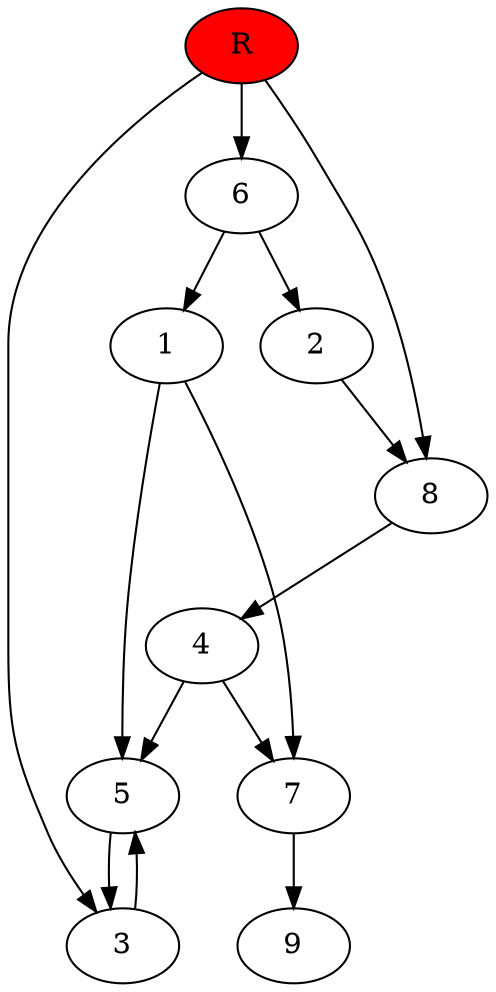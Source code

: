 digraph prb30571 {
	1
	2
	3
	4
	5
	6
	7
	8
	R [fillcolor="#ff0000" style=filled]
	1 -> 5
	1 -> 7
	2 -> 8
	3 -> 5
	4 -> 5
	4 -> 7
	5 -> 3
	6 -> 1
	6 -> 2
	7 -> 9
	8 -> 4
	R -> 3
	R -> 6
	R -> 8
}
